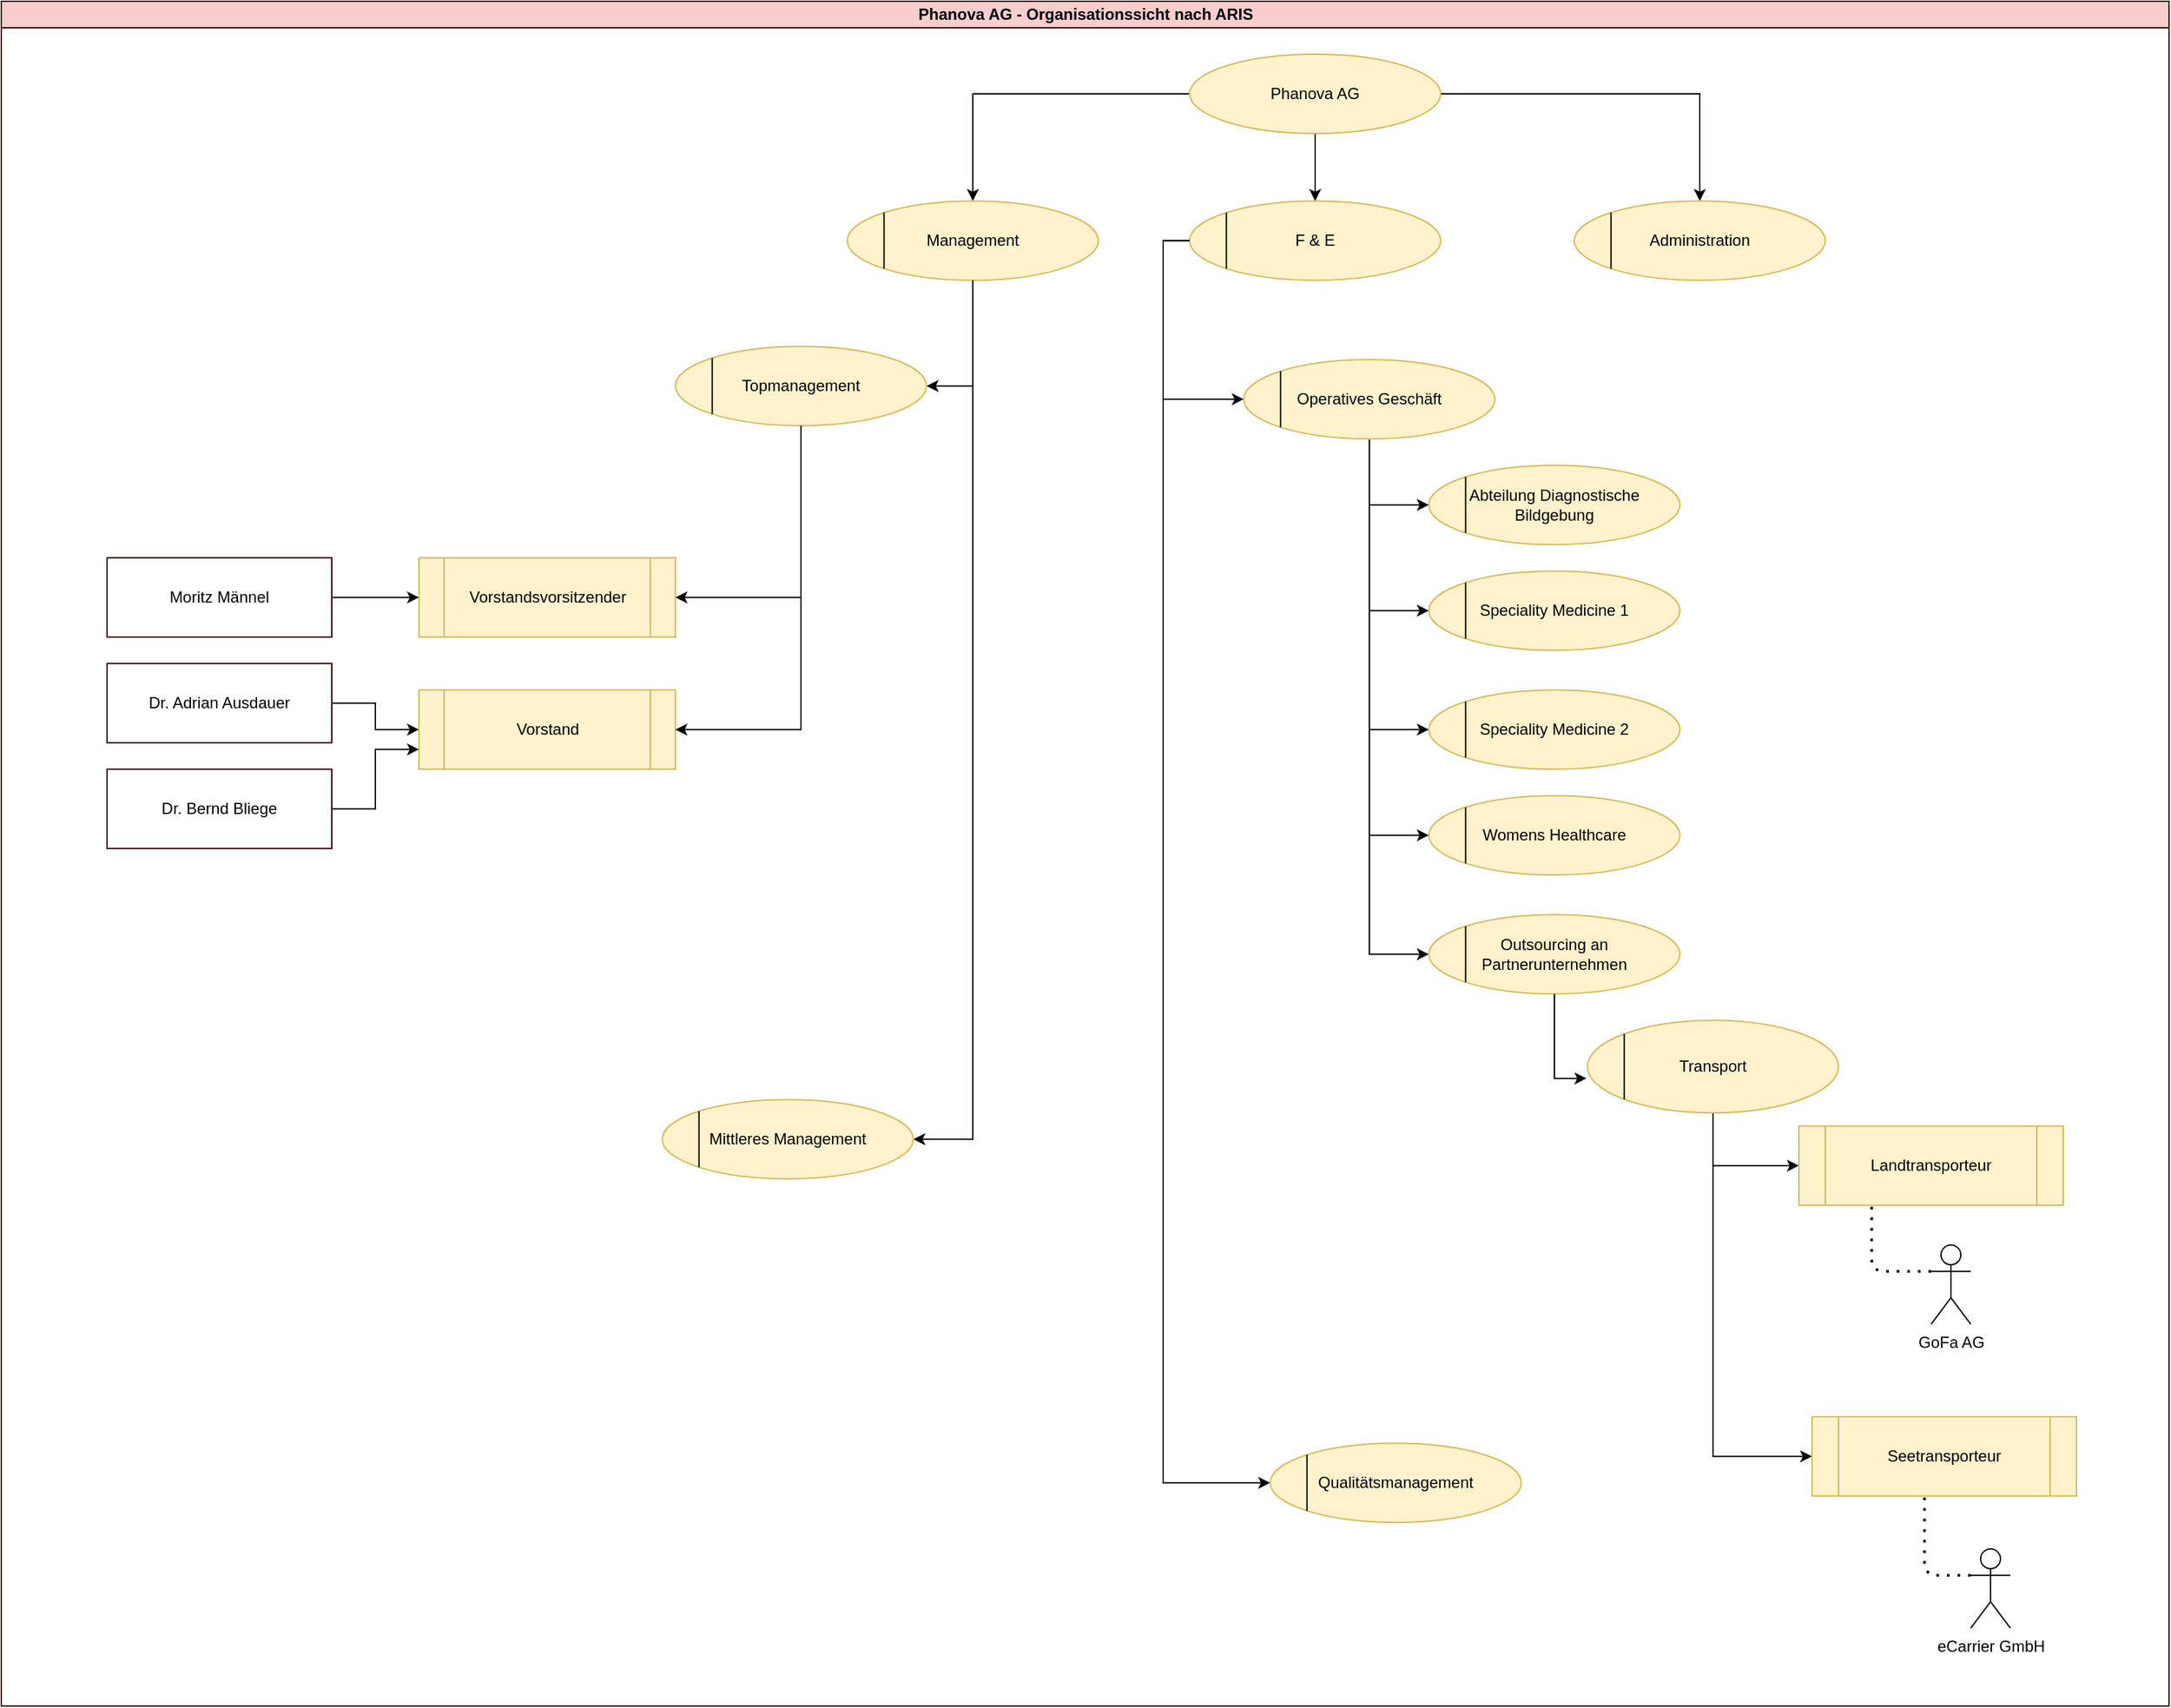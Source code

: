<mxfile version="14.6.3" type="github">
  <diagram id="prtHgNgQTEPvFCAcTncT" name="Page-1">
    <mxGraphModel dx="3065" dy="1288" grid="1" gridSize="10" guides="1" tooltips="1" connect="1" arrows="1" fold="1" page="1" pageScale="1" pageWidth="827" pageHeight="1169" math="0" shadow="0">
      <root>
        <mxCell id="0" />
        <mxCell id="1" parent="0" />
        <mxCell id="N2iKn8VOF-II6vIwSYb8-1" value="Phanova AG - Organisationssicht nach ARIS" style="swimlane;html=1;startSize=20;horizontal=1;containerType=tree;glass=0;fillColor=#f8cecc;strokeColor=#330000;" vertex="1" parent="1">
          <mxGeometry x="-580" y="400" width="1640" height="1290" as="geometry" />
        </mxCell>
        <mxCell id="N2iKn8VOF-II6vIwSYb8-38" style="edgeStyle=orthogonalEdgeStyle;rounded=0;orthogonalLoop=1;jettySize=auto;html=1;exitX=0;exitY=0.5;exitDx=0;exitDy=0;" edge="1" parent="N2iKn8VOF-II6vIwSYb8-1" source="N2iKn8VOF-II6vIwSYb8-9" target="N2iKn8VOF-II6vIwSYb8-36">
          <mxGeometry relative="1" as="geometry">
            <mxPoint x="899" y="71.1" as="sourcePoint" />
          </mxGeometry>
        </mxCell>
        <mxCell id="N2iKn8VOF-II6vIwSYb8-40" style="edgeStyle=orthogonalEdgeStyle;rounded=0;orthogonalLoop=1;jettySize=auto;html=1;exitX=1;exitY=0.5;exitDx=0;exitDy=0;" edge="1" parent="N2iKn8VOF-II6vIwSYb8-1" source="N2iKn8VOF-II6vIwSYb8-9" target="N2iKn8VOF-II6vIwSYb8-32">
          <mxGeometry relative="1" as="geometry">
            <mxPoint x="1089.0" y="71.1" as="sourcePoint" />
          </mxGeometry>
        </mxCell>
        <mxCell id="N2iKn8VOF-II6vIwSYb8-144" style="edgeStyle=orthogonalEdgeStyle;rounded=0;orthogonalLoop=1;jettySize=auto;html=1;entryX=0.5;entryY=0;entryDx=0;entryDy=0;" edge="1" parent="N2iKn8VOF-II6vIwSYb8-1" source="N2iKn8VOF-II6vIwSYb8-9" target="N2iKn8VOF-II6vIwSYb8-34">
          <mxGeometry relative="1" as="geometry" />
        </mxCell>
        <mxCell id="N2iKn8VOF-II6vIwSYb8-9" value="Phanova AG" style="ellipse;whiteSpace=wrap;html=1;fillColor=#fff2cc;strokeColor=#d6b656;" vertex="1" parent="N2iKn8VOF-II6vIwSYb8-1">
          <mxGeometry x="899" y="40" width="190" height="60" as="geometry" />
        </mxCell>
        <mxCell id="N2iKn8VOF-II6vIwSYb8-10" value="" style="endArrow=none;html=1;exitX=0;exitY=1;exitDx=0;exitDy=0;" edge="1" parent="N2iKn8VOF-II6vIwSYb8-1">
          <mxGeometry width="50" height="50" relative="1" as="geometry">
            <mxPoint x="926.474" y="92.202" as="sourcePoint" />
            <mxPoint x="927" y="92.1" as="targetPoint" />
          </mxGeometry>
        </mxCell>
        <mxCell id="N2iKn8VOF-II6vIwSYb8-97" style="edgeStyle=orthogonalEdgeStyle;rounded=0;orthogonalLoop=1;jettySize=auto;html=1;entryX=1;entryY=0.5;entryDx=0;entryDy=0;" edge="1" parent="N2iKn8VOF-II6vIwSYb8-1" source="N2iKn8VOF-II6vIwSYb8-36" target="N2iKn8VOF-II6vIwSYb8-92">
          <mxGeometry relative="1" as="geometry" />
        </mxCell>
        <mxCell id="N2iKn8VOF-II6vIwSYb8-104" style="edgeStyle=orthogonalEdgeStyle;rounded=0;orthogonalLoop=1;jettySize=auto;html=1;entryX=1;entryY=0.5;entryDx=0;entryDy=0;exitX=0.5;exitY=1;exitDx=0;exitDy=0;" edge="1" parent="N2iKn8VOF-II6vIwSYb8-1" source="N2iKn8VOF-II6vIwSYb8-92" target="N2iKn8VOF-II6vIwSYb8-135">
          <mxGeometry relative="1" as="geometry">
            <mxPoint x="560" y="451.1" as="targetPoint" />
            <Array as="points">
              <mxPoint x="605" y="451.1" />
            </Array>
          </mxGeometry>
        </mxCell>
        <mxCell id="N2iKn8VOF-II6vIwSYb8-36" value="Management" style="ellipse;whiteSpace=wrap;html=1;fillColor=#fff2cc;strokeColor=#d6b656;" vertex="1" parent="N2iKn8VOF-II6vIwSYb8-1">
          <mxGeometry x="640" y="151.1" width="190" height="60" as="geometry" />
        </mxCell>
        <mxCell id="N2iKn8VOF-II6vIwSYb8-37" value="" style="endArrow=none;html=1;entryX=0;entryY=0;entryDx=0;entryDy=0;exitX=0;exitY=1;exitDx=0;exitDy=0;" edge="1" parent="N2iKn8VOF-II6vIwSYb8-1" source="N2iKn8VOF-II6vIwSYb8-36" target="N2iKn8VOF-II6vIwSYb8-36">
          <mxGeometry width="50" height="50" relative="1" as="geometry">
            <mxPoint x="631" y="-263.9" as="sourcePoint" />
            <mxPoint x="681" y="-313.9" as="targetPoint" />
          </mxGeometry>
        </mxCell>
        <mxCell id="N2iKn8VOF-II6vIwSYb8-32" value="Administration" style="ellipse;whiteSpace=wrap;html=1;fillColor=#fff2cc;strokeColor=#d6b656;" vertex="1" parent="N2iKn8VOF-II6vIwSYb8-1">
          <mxGeometry x="1190" y="151.1" width="190" height="60" as="geometry" />
        </mxCell>
        <mxCell id="N2iKn8VOF-II6vIwSYb8-33" value="" style="endArrow=none;html=1;entryX=0;entryY=0;entryDx=0;entryDy=0;exitX=0;exitY=1;exitDx=0;exitDy=0;" edge="1" parent="N2iKn8VOF-II6vIwSYb8-1" source="N2iKn8VOF-II6vIwSYb8-32" target="N2iKn8VOF-II6vIwSYb8-32">
          <mxGeometry width="50" height="50" relative="1" as="geometry">
            <mxPoint x="990" y="-323.9" as="sourcePoint" />
            <mxPoint x="1040" y="-373.9" as="targetPoint" />
          </mxGeometry>
        </mxCell>
        <mxCell id="N2iKn8VOF-II6vIwSYb8-43" value="" style="group" vertex="1" connectable="0" parent="N2iKn8VOF-II6vIwSYb8-1">
          <mxGeometry x="899" y="151.1" width="190" height="60" as="geometry" />
        </mxCell>
        <mxCell id="N2iKn8VOF-II6vIwSYb8-34" value="F &amp;amp; E" style="ellipse;whiteSpace=wrap;html=1;fillColor=#fff2cc;strokeColor=#d6b656;" vertex="1" parent="N2iKn8VOF-II6vIwSYb8-43">
          <mxGeometry width="190" height="60" as="geometry" />
        </mxCell>
        <mxCell id="N2iKn8VOF-II6vIwSYb8-35" value="" style="endArrow=none;html=1;entryX=0;entryY=0;entryDx=0;entryDy=0;exitX=0;exitY=1;exitDx=0;exitDy=0;" edge="1" parent="N2iKn8VOF-II6vIwSYb8-43" source="N2iKn8VOF-II6vIwSYb8-34" target="N2iKn8VOF-II6vIwSYb8-34">
          <mxGeometry width="50" height="50" relative="1" as="geometry">
            <mxPoint x="101" y="-465" as="sourcePoint" />
            <mxPoint x="151" y="-515" as="targetPoint" />
          </mxGeometry>
        </mxCell>
        <mxCell id="N2iKn8VOF-II6vIwSYb8-51" style="edgeStyle=orthogonalEdgeStyle;rounded=0;orthogonalLoop=1;jettySize=auto;html=1;exitX=0;exitY=0.5;exitDx=0;exitDy=0;entryX=0;entryY=0.5;entryDx=0;entryDy=0;" edge="1" parent="N2iKn8VOF-II6vIwSYb8-1" source="N2iKn8VOF-II6vIwSYb8-34" target="N2iKn8VOF-II6vIwSYb8-46">
          <mxGeometry relative="1" as="geometry" />
        </mxCell>
        <mxCell id="N2iKn8VOF-II6vIwSYb8-52" style="edgeStyle=orthogonalEdgeStyle;rounded=0;orthogonalLoop=1;jettySize=auto;html=1;entryX=0;entryY=0.5;entryDx=0;entryDy=0;exitX=0;exitY=0.5;exitDx=0;exitDy=0;" edge="1" parent="N2iKn8VOF-II6vIwSYb8-1" source="N2iKn8VOF-II6vIwSYb8-34" target="N2iKn8VOF-II6vIwSYb8-49">
          <mxGeometry relative="1" as="geometry">
            <mxPoint x="880" y="421.1" as="targetPoint" />
          </mxGeometry>
        </mxCell>
        <mxCell id="N2iKn8VOF-II6vIwSYb8-57" style="edgeStyle=orthogonalEdgeStyle;rounded=0;orthogonalLoop=1;jettySize=auto;html=1;entryX=0;entryY=0.5;entryDx=0;entryDy=0;exitX=0.5;exitY=1;exitDx=0;exitDy=0;" edge="1" parent="N2iKn8VOF-II6vIwSYb8-1" source="N2iKn8VOF-II6vIwSYb8-46" target="N2iKn8VOF-II6vIwSYb8-54">
          <mxGeometry relative="1" as="geometry" />
        </mxCell>
        <mxCell id="N2iKn8VOF-II6vIwSYb8-58" value="" style="group" vertex="1" connectable="0" parent="N2iKn8VOF-II6vIwSYb8-1">
          <mxGeometry x="1080" y="351.1" width="190" height="60" as="geometry" />
        </mxCell>
        <mxCell id="N2iKn8VOF-II6vIwSYb8-59" value="Abteilung Diagnostische Bildgebung" style="ellipse;whiteSpace=wrap;html=1;fillColor=#fff2cc;strokeColor=#d6b656;" vertex="1" parent="N2iKn8VOF-II6vIwSYb8-58">
          <mxGeometry width="190" height="60" as="geometry" />
        </mxCell>
        <mxCell id="N2iKn8VOF-II6vIwSYb8-60" value="" style="endArrow=none;html=1;entryX=0;entryY=0;entryDx=0;entryDy=0;exitX=0;exitY=1;exitDx=0;exitDy=0;" edge="1" parent="N2iKn8VOF-II6vIwSYb8-58" source="N2iKn8VOF-II6vIwSYb8-59" target="N2iKn8VOF-II6vIwSYb8-59">
          <mxGeometry width="50" height="50" relative="1" as="geometry">
            <mxPoint x="101" y="-465" as="sourcePoint" />
            <mxPoint x="151" y="-515" as="targetPoint" />
          </mxGeometry>
        </mxCell>
        <mxCell id="N2iKn8VOF-II6vIwSYb8-61" value="" style="group" vertex="1" connectable="0" parent="N2iKn8VOF-II6vIwSYb8-1">
          <mxGeometry x="1080" y="431.1" width="190" height="60" as="geometry" />
        </mxCell>
        <mxCell id="N2iKn8VOF-II6vIwSYb8-62" value="Speciality Medicine 1" style="ellipse;whiteSpace=wrap;html=1;fillColor=#fff2cc;strokeColor=#d6b656;" vertex="1" parent="N2iKn8VOF-II6vIwSYb8-61">
          <mxGeometry width="190" height="60" as="geometry" />
        </mxCell>
        <mxCell id="N2iKn8VOF-II6vIwSYb8-63" value="" style="endArrow=none;html=1;entryX=0;entryY=0;entryDx=0;entryDy=0;exitX=0;exitY=1;exitDx=0;exitDy=0;" edge="1" parent="N2iKn8VOF-II6vIwSYb8-61" source="N2iKn8VOF-II6vIwSYb8-62" target="N2iKn8VOF-II6vIwSYb8-62">
          <mxGeometry width="50" height="50" relative="1" as="geometry">
            <mxPoint x="101" y="-465" as="sourcePoint" />
            <mxPoint x="151" y="-515" as="targetPoint" />
          </mxGeometry>
        </mxCell>
        <mxCell id="N2iKn8VOF-II6vIwSYb8-53" value="" style="group" vertex="1" connectable="0" parent="N2iKn8VOF-II6vIwSYb8-1">
          <mxGeometry x="1080" y="691.1" width="190" height="60" as="geometry" />
        </mxCell>
        <mxCell id="N2iKn8VOF-II6vIwSYb8-54" value="Outsourcing an Partnerunternehmen" style="ellipse;whiteSpace=wrap;html=1;fillColor=#fff2cc;strokeColor=#d6b656;" vertex="1" parent="N2iKn8VOF-II6vIwSYb8-53">
          <mxGeometry width="190" height="60" as="geometry" />
        </mxCell>
        <mxCell id="N2iKn8VOF-II6vIwSYb8-55" value="" style="endArrow=none;html=1;entryX=0;entryY=0;entryDx=0;entryDy=0;exitX=0;exitY=1;exitDx=0;exitDy=0;" edge="1" parent="N2iKn8VOF-II6vIwSYb8-53" source="N2iKn8VOF-II6vIwSYb8-54" target="N2iKn8VOF-II6vIwSYb8-54">
          <mxGeometry width="50" height="50" relative="1" as="geometry">
            <mxPoint x="101" y="-465" as="sourcePoint" />
            <mxPoint x="151" y="-515" as="targetPoint" />
          </mxGeometry>
        </mxCell>
        <mxCell id="N2iKn8VOF-II6vIwSYb8-64" style="edgeStyle=orthogonalEdgeStyle;rounded=0;orthogonalLoop=1;jettySize=auto;html=1;entryX=0;entryY=0.5;entryDx=0;entryDy=0;" edge="1" parent="N2iKn8VOF-II6vIwSYb8-1" source="N2iKn8VOF-II6vIwSYb8-46" target="N2iKn8VOF-II6vIwSYb8-59">
          <mxGeometry relative="1" as="geometry" />
        </mxCell>
        <mxCell id="N2iKn8VOF-II6vIwSYb8-65" style="edgeStyle=orthogonalEdgeStyle;rounded=0;orthogonalLoop=1;jettySize=auto;html=1;entryX=0;entryY=0.5;entryDx=0;entryDy=0;" edge="1" parent="N2iKn8VOF-II6vIwSYb8-1" source="N2iKn8VOF-II6vIwSYb8-46" target="N2iKn8VOF-II6vIwSYb8-62">
          <mxGeometry relative="1" as="geometry" />
        </mxCell>
        <mxCell id="N2iKn8VOF-II6vIwSYb8-66" value="" style="group" vertex="1" connectable="0" parent="N2iKn8VOF-II6vIwSYb8-1">
          <mxGeometry x="1080" y="521.1" width="190" height="60" as="geometry" />
        </mxCell>
        <mxCell id="N2iKn8VOF-II6vIwSYb8-67" value="Speciality Medicine 2" style="ellipse;whiteSpace=wrap;html=1;fillColor=#fff2cc;strokeColor=#d6b656;" vertex="1" parent="N2iKn8VOF-II6vIwSYb8-66">
          <mxGeometry width="190" height="60" as="geometry" />
        </mxCell>
        <mxCell id="N2iKn8VOF-II6vIwSYb8-68" value="" style="endArrow=none;html=1;entryX=0;entryY=0;entryDx=0;entryDy=0;exitX=0;exitY=1;exitDx=0;exitDy=0;" edge="1" parent="N2iKn8VOF-II6vIwSYb8-66" source="N2iKn8VOF-II6vIwSYb8-67" target="N2iKn8VOF-II6vIwSYb8-67">
          <mxGeometry width="50" height="50" relative="1" as="geometry">
            <mxPoint x="101" y="-465" as="sourcePoint" />
            <mxPoint x="151" y="-515" as="targetPoint" />
          </mxGeometry>
        </mxCell>
        <mxCell id="N2iKn8VOF-II6vIwSYb8-69" style="edgeStyle=orthogonalEdgeStyle;rounded=0;orthogonalLoop=1;jettySize=auto;html=1;entryX=0;entryY=0.5;entryDx=0;entryDy=0;" edge="1" parent="N2iKn8VOF-II6vIwSYb8-1" source="N2iKn8VOF-II6vIwSYb8-46" target="N2iKn8VOF-II6vIwSYb8-67">
          <mxGeometry relative="1" as="geometry" />
        </mxCell>
        <mxCell id="N2iKn8VOF-II6vIwSYb8-70" value="" style="group" vertex="1" connectable="0" parent="N2iKn8VOF-II6vIwSYb8-1">
          <mxGeometry x="1080" y="601.1" width="190" height="60" as="geometry" />
        </mxCell>
        <mxCell id="N2iKn8VOF-II6vIwSYb8-71" value="Womens Healthcare" style="ellipse;whiteSpace=wrap;html=1;fillColor=#fff2cc;strokeColor=#d6b656;" vertex="1" parent="N2iKn8VOF-II6vIwSYb8-70">
          <mxGeometry width="190" height="60" as="geometry" />
        </mxCell>
        <mxCell id="N2iKn8VOF-II6vIwSYb8-72" value="" style="endArrow=none;html=1;entryX=0;entryY=0;entryDx=0;entryDy=0;exitX=0;exitY=1;exitDx=0;exitDy=0;" edge="1" parent="N2iKn8VOF-II6vIwSYb8-70" source="N2iKn8VOF-II6vIwSYb8-71" target="N2iKn8VOF-II6vIwSYb8-71">
          <mxGeometry width="50" height="50" relative="1" as="geometry">
            <mxPoint x="101" y="-465" as="sourcePoint" />
            <mxPoint x="151" y="-515" as="targetPoint" />
          </mxGeometry>
        </mxCell>
        <mxCell id="N2iKn8VOF-II6vIwSYb8-73" style="edgeStyle=orthogonalEdgeStyle;rounded=0;orthogonalLoop=1;jettySize=auto;html=1;entryX=0;entryY=0.5;entryDx=0;entryDy=0;" edge="1" parent="N2iKn8VOF-II6vIwSYb8-1" source="N2iKn8VOF-II6vIwSYb8-46" target="N2iKn8VOF-II6vIwSYb8-71">
          <mxGeometry relative="1" as="geometry" />
        </mxCell>
        <mxCell id="N2iKn8VOF-II6vIwSYb8-77" style="edgeStyle=orthogonalEdgeStyle;rounded=0;orthogonalLoop=1;jettySize=auto;html=1;exitX=0.5;exitY=1;exitDx=0;exitDy=0;entryX=-0.004;entryY=0.628;entryDx=0;entryDy=0;entryPerimeter=0;" edge="1" parent="N2iKn8VOF-II6vIwSYb8-1" source="N2iKn8VOF-II6vIwSYb8-54" target="N2iKn8VOF-II6vIwSYb8-75">
          <mxGeometry relative="1" as="geometry" />
        </mxCell>
        <mxCell id="N2iKn8VOF-II6vIwSYb8-82" style="edgeStyle=orthogonalEdgeStyle;rounded=0;orthogonalLoop=1;jettySize=auto;html=1;entryX=0;entryY=0.5;entryDx=0;entryDy=0;" edge="1" parent="N2iKn8VOF-II6vIwSYb8-1" source="N2iKn8VOF-II6vIwSYb8-75" target="N2iKn8VOF-II6vIwSYb8-131">
          <mxGeometry relative="1" as="geometry">
            <mxPoint x="1320.0" y="881.1" as="targetPoint" />
          </mxGeometry>
        </mxCell>
        <mxCell id="N2iKn8VOF-II6vIwSYb8-86" style="edgeStyle=orthogonalEdgeStyle;rounded=0;orthogonalLoop=1;jettySize=auto;html=1;entryX=0;entryY=0.5;entryDx=0;entryDy=0;" edge="1" parent="N2iKn8VOF-II6vIwSYb8-1" source="N2iKn8VOF-II6vIwSYb8-75" target="N2iKn8VOF-II6vIwSYb8-134">
          <mxGeometry relative="1" as="geometry">
            <mxPoint x="1360.0" y="1091.1" as="targetPoint" />
            <Array as="points">
              <mxPoint x="1295" y="1101.1" />
            </Array>
          </mxGeometry>
        </mxCell>
        <mxCell id="N2iKn8VOF-II6vIwSYb8-48" value="" style="group" vertex="1" connectable="0" parent="N2iKn8VOF-II6vIwSYb8-1">
          <mxGeometry x="960" y="1091.1" width="190" height="60" as="geometry" />
        </mxCell>
        <mxCell id="N2iKn8VOF-II6vIwSYb8-49" value="Qualitätsmanagement" style="ellipse;whiteSpace=wrap;html=1;fillColor=#fff2cc;strokeColor=#d6b656;" vertex="1" parent="N2iKn8VOF-II6vIwSYb8-48">
          <mxGeometry width="190" height="60" as="geometry" />
        </mxCell>
        <mxCell id="N2iKn8VOF-II6vIwSYb8-50" value="" style="endArrow=none;html=1;entryX=0;entryY=0;entryDx=0;entryDy=0;exitX=0;exitY=1;exitDx=0;exitDy=0;" edge="1" parent="N2iKn8VOF-II6vIwSYb8-48" source="N2iKn8VOF-II6vIwSYb8-49" target="N2iKn8VOF-II6vIwSYb8-49">
          <mxGeometry width="50" height="50" relative="1" as="geometry">
            <mxPoint x="101" y="-465" as="sourcePoint" />
            <mxPoint x="151" y="-515" as="targetPoint" />
          </mxGeometry>
        </mxCell>
        <mxCell id="N2iKn8VOF-II6vIwSYb8-74" value="" style="group" vertex="1" connectable="0" parent="N2iKn8VOF-II6vIwSYb8-1">
          <mxGeometry x="1200" y="771.1" width="190" height="70" as="geometry" />
        </mxCell>
        <mxCell id="N2iKn8VOF-II6vIwSYb8-75" value="Transport" style="ellipse;whiteSpace=wrap;html=1;fillColor=#fff2cc;strokeColor=#d6b656;" vertex="1" parent="N2iKn8VOF-II6vIwSYb8-74">
          <mxGeometry width="190" height="70" as="geometry" />
        </mxCell>
        <mxCell id="N2iKn8VOF-II6vIwSYb8-76" value="" style="endArrow=none;html=1;entryX=0;entryY=0;entryDx=0;entryDy=0;exitX=0;exitY=1;exitDx=0;exitDy=0;" edge="1" parent="N2iKn8VOF-II6vIwSYb8-74" source="N2iKn8VOF-II6vIwSYb8-75" target="N2iKn8VOF-II6vIwSYb8-75">
          <mxGeometry width="50" height="50" relative="1" as="geometry">
            <mxPoint x="101" y="-542.5" as="sourcePoint" />
            <mxPoint x="151" y="-600.833" as="targetPoint" />
          </mxGeometry>
        </mxCell>
        <mxCell id="N2iKn8VOF-II6vIwSYb8-91" value="" style="group" vertex="1" connectable="0" parent="N2iKn8VOF-II6vIwSYb8-1">
          <mxGeometry x="510" y="261.1" width="190" height="60" as="geometry" />
        </mxCell>
        <mxCell id="N2iKn8VOF-II6vIwSYb8-92" value="Topmanagement" style="ellipse;whiteSpace=wrap;html=1;fillColor=#fff2cc;strokeColor=#d6b656;" vertex="1" parent="N2iKn8VOF-II6vIwSYb8-91">
          <mxGeometry width="190" height="60" as="geometry" />
        </mxCell>
        <mxCell id="N2iKn8VOF-II6vIwSYb8-93" value="" style="endArrow=none;html=1;entryX=0;entryY=0;entryDx=0;entryDy=0;exitX=0;exitY=1;exitDx=0;exitDy=0;" edge="1" parent="N2iKn8VOF-II6vIwSYb8-91" source="N2iKn8VOF-II6vIwSYb8-92" target="N2iKn8VOF-II6vIwSYb8-92">
          <mxGeometry width="50" height="50" relative="1" as="geometry">
            <mxPoint x="101" y="-465" as="sourcePoint" />
            <mxPoint x="151" y="-515" as="targetPoint" />
          </mxGeometry>
        </mxCell>
        <mxCell id="N2iKn8VOF-II6vIwSYb8-98" style="edgeStyle=orthogonalEdgeStyle;rounded=0;orthogonalLoop=1;jettySize=auto;html=1;entryX=1;entryY=0.5;entryDx=0;entryDy=0;" edge="1" parent="N2iKn8VOF-II6vIwSYb8-1" source="N2iKn8VOF-II6vIwSYb8-36" target="N2iKn8VOF-II6vIwSYb8-95">
          <mxGeometry relative="1" as="geometry">
            <mxPoint x="735" y="391.1" as="targetPoint" />
          </mxGeometry>
        </mxCell>
        <mxCell id="N2iKn8VOF-II6vIwSYb8-46" value="Operatives Geschäft" style="ellipse;whiteSpace=wrap;html=1;fillColor=#fff2cc;strokeColor=#d6b656;" vertex="1" parent="N2iKn8VOF-II6vIwSYb8-1">
          <mxGeometry x="940" y="271.1" width="190" height="60" as="geometry" />
        </mxCell>
        <mxCell id="N2iKn8VOF-II6vIwSYb8-47" value="" style="endArrow=none;html=1;entryX=0;entryY=0;entryDx=0;entryDy=0;exitX=0;exitY=1;exitDx=0;exitDy=0;" edge="1" parent="N2iKn8VOF-II6vIwSYb8-1" source="N2iKn8VOF-II6vIwSYb8-46" target="N2iKn8VOF-II6vIwSYb8-46">
          <mxGeometry width="50" height="50" relative="1" as="geometry">
            <mxPoint x="1041" y="-153.9" as="sourcePoint" />
            <mxPoint x="1091" y="-203.9" as="targetPoint" />
          </mxGeometry>
        </mxCell>
        <mxCell id="N2iKn8VOF-II6vIwSYb8-127" value="GoFa AG" style="shape=umlActor;verticalLabelPosition=bottom;verticalAlign=top;html=1;outlineConnect=0;" vertex="1" parent="N2iKn8VOF-II6vIwSYb8-1">
          <mxGeometry x="1460" y="941.1" width="30" height="60" as="geometry" />
        </mxCell>
        <mxCell id="N2iKn8VOF-II6vIwSYb8-128" value="" style="endArrow=none;dashed=1;html=1;dashPattern=1 3;strokeWidth=2;exitX=0;exitY=0.333;exitDx=0;exitDy=0;exitPerimeter=0;entryX=0.5;entryY=1;entryDx=0;entryDy=0;" edge="1" parent="N2iKn8VOF-II6vIwSYb8-1" source="N2iKn8VOF-II6vIwSYb8-127">
          <mxGeometry width="50" height="50" relative="1" as="geometry">
            <mxPoint x="1370" y="871.1" as="sourcePoint" />
            <mxPoint x="1415.0" y="911.1" as="targetPoint" />
            <Array as="points">
              <mxPoint x="1415" y="961.1" />
            </Array>
          </mxGeometry>
        </mxCell>
        <mxCell id="N2iKn8VOF-II6vIwSYb8-129" value="eCarrier GmbH" style="shape=umlActor;verticalLabelPosition=bottom;verticalAlign=top;html=1;outlineConnect=0;" vertex="1" parent="N2iKn8VOF-II6vIwSYb8-1">
          <mxGeometry x="1490" y="1171.1" width="30" height="60" as="geometry" />
        </mxCell>
        <mxCell id="N2iKn8VOF-II6vIwSYb8-130" value="" style="endArrow=none;dashed=1;html=1;dashPattern=1 3;strokeWidth=2;exitX=0;exitY=0.333;exitDx=0;exitDy=0;exitPerimeter=0;entryX=0.5;entryY=1;entryDx=0;entryDy=0;" edge="1" parent="N2iKn8VOF-II6vIwSYb8-1" source="N2iKn8VOF-II6vIwSYb8-129">
          <mxGeometry width="50" height="50" relative="1" as="geometry">
            <mxPoint x="1370" y="1031.1" as="sourcePoint" />
            <mxPoint x="1455.0" y="1121.1" as="targetPoint" />
            <Array as="points">
              <mxPoint x="1455" y="1191.1" />
            </Array>
          </mxGeometry>
        </mxCell>
        <mxCell id="N2iKn8VOF-II6vIwSYb8-131" value="Landtransporteur" style="shape=process;whiteSpace=wrap;html=1;backgroundOutline=1;fillColor=#fff2cc;strokeColor=#d6b656;" vertex="1" parent="N2iKn8VOF-II6vIwSYb8-1">
          <mxGeometry x="1360" y="851.1" width="200" height="60" as="geometry" />
        </mxCell>
        <mxCell id="N2iKn8VOF-II6vIwSYb8-134" value="Seetransporteur" style="shape=process;whiteSpace=wrap;html=1;backgroundOutline=1;fillColor=#fff2cc;strokeColor=#d6b656;" vertex="1" parent="N2iKn8VOF-II6vIwSYb8-1">
          <mxGeometry x="1370" y="1071.1" width="200" height="60" as="geometry" />
        </mxCell>
        <mxCell id="N2iKn8VOF-II6vIwSYb8-94" value="" style="group" vertex="1" connectable="0" parent="N2iKn8VOF-II6vIwSYb8-1">
          <mxGeometry x="500" y="831.1" width="190" height="60" as="geometry" />
        </mxCell>
        <mxCell id="N2iKn8VOF-II6vIwSYb8-95" value="Mittleres Management" style="ellipse;whiteSpace=wrap;html=1;fillColor=#fff2cc;strokeColor=#d6b656;" vertex="1" parent="N2iKn8VOF-II6vIwSYb8-94">
          <mxGeometry width="190" height="60" as="geometry" />
        </mxCell>
        <mxCell id="N2iKn8VOF-II6vIwSYb8-96" value="" style="endArrow=none;html=1;entryX=0;entryY=0;entryDx=0;entryDy=0;exitX=0;exitY=1;exitDx=0;exitDy=0;" edge="1" parent="N2iKn8VOF-II6vIwSYb8-94" source="N2iKn8VOF-II6vIwSYb8-95" target="N2iKn8VOF-II6vIwSYb8-95">
          <mxGeometry width="50" height="50" relative="1" as="geometry">
            <mxPoint x="101" y="-465" as="sourcePoint" />
            <mxPoint x="151" y="-515" as="targetPoint" />
          </mxGeometry>
        </mxCell>
        <mxCell id="N2iKn8VOF-II6vIwSYb8-135" value="Vorstandsvorsitzender" style="shape=process;whiteSpace=wrap;html=1;backgroundOutline=1;strokeColor=#d6b656;fillColor=#fff2cc;" vertex="1" parent="N2iKn8VOF-II6vIwSYb8-1">
          <mxGeometry x="316" y="421.1" width="194" height="60" as="geometry" />
        </mxCell>
        <mxCell id="N2iKn8VOF-II6vIwSYb8-136" value="Vorstand" style="shape=process;whiteSpace=wrap;html=1;backgroundOutline=1;strokeColor=#d6b656;fillColor=#fff2cc;" vertex="1" parent="N2iKn8VOF-II6vIwSYb8-1">
          <mxGeometry x="316" y="521.1" width="194" height="60" as="geometry" />
        </mxCell>
        <mxCell id="N2iKn8VOF-II6vIwSYb8-137" style="edgeStyle=orthogonalEdgeStyle;rounded=0;orthogonalLoop=1;jettySize=auto;html=1;entryX=1;entryY=0.5;entryDx=0;entryDy=0;" edge="1" parent="N2iKn8VOF-II6vIwSYb8-1" source="N2iKn8VOF-II6vIwSYb8-92" target="N2iKn8VOF-II6vIwSYb8-136">
          <mxGeometry relative="1" as="geometry" />
        </mxCell>
        <mxCell id="N2iKn8VOF-II6vIwSYb8-139" style="edgeStyle=orthogonalEdgeStyle;rounded=0;orthogonalLoop=1;jettySize=auto;html=1;entryX=0;entryY=0.5;entryDx=0;entryDy=0;" edge="1" parent="1" source="N2iKn8VOF-II6vIwSYb8-138" target="N2iKn8VOF-II6vIwSYb8-135">
          <mxGeometry relative="1" as="geometry" />
        </mxCell>
        <mxCell id="N2iKn8VOF-II6vIwSYb8-138" value="Moritz Männel" style="rounded=0;whiteSpace=wrap;html=1;strokeColor=#330000;" vertex="1" parent="1">
          <mxGeometry x="-500" y="821.1" width="170" height="60" as="geometry" />
        </mxCell>
        <mxCell id="N2iKn8VOF-II6vIwSYb8-142" style="edgeStyle=orthogonalEdgeStyle;rounded=0;orthogonalLoop=1;jettySize=auto;html=1;entryX=0;entryY=0.5;entryDx=0;entryDy=0;" edge="1" parent="1" source="N2iKn8VOF-II6vIwSYb8-140" target="N2iKn8VOF-II6vIwSYb8-136">
          <mxGeometry relative="1" as="geometry" />
        </mxCell>
        <mxCell id="N2iKn8VOF-II6vIwSYb8-140" value="Dr. Adrian Ausdauer" style="rounded=0;whiteSpace=wrap;html=1;strokeColor=#330000;" vertex="1" parent="1">
          <mxGeometry x="-500" y="901.1" width="170" height="60" as="geometry" />
        </mxCell>
        <mxCell id="N2iKn8VOF-II6vIwSYb8-143" style="edgeStyle=orthogonalEdgeStyle;rounded=0;orthogonalLoop=1;jettySize=auto;html=1;entryX=0;entryY=0.75;entryDx=0;entryDy=0;" edge="1" parent="1" source="N2iKn8VOF-II6vIwSYb8-141" target="N2iKn8VOF-II6vIwSYb8-136">
          <mxGeometry relative="1" as="geometry" />
        </mxCell>
        <mxCell id="N2iKn8VOF-II6vIwSYb8-141" value="Dr. Bernd Bliege" style="rounded=0;whiteSpace=wrap;html=1;strokeColor=#330000;" vertex="1" parent="1">
          <mxGeometry x="-500" y="981.1" width="170" height="60" as="geometry" />
        </mxCell>
      </root>
    </mxGraphModel>
  </diagram>
</mxfile>
